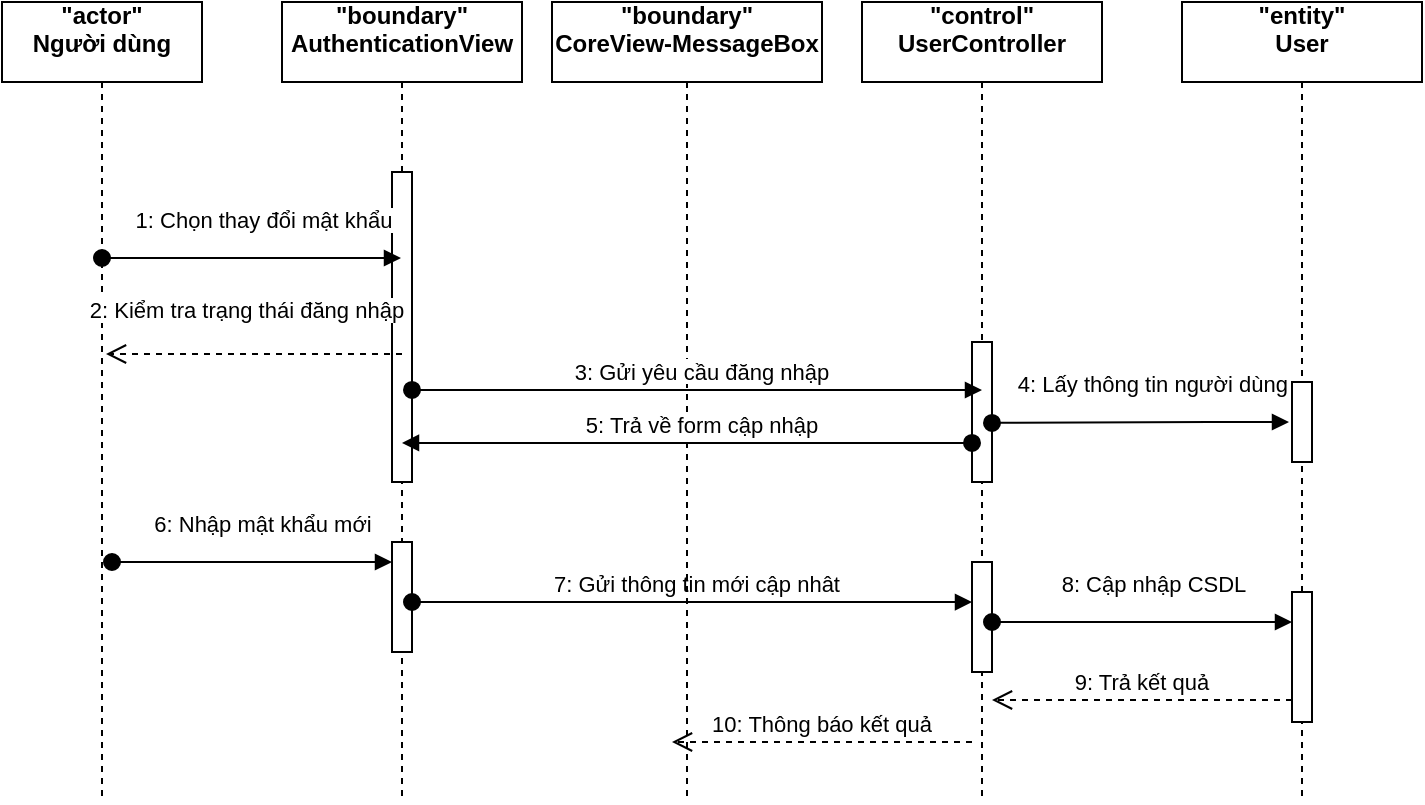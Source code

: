 <mxfile version="15.5.8" type="github">
  <diagram id="kgpKYQtTHZ0yAKxKKP6v" name="Page-1">
    <mxGraphModel dx="812" dy="481" grid="1" gridSize="10" guides="1" tooltips="1" connect="1" arrows="1" fold="1" page="1" pageScale="1" pageWidth="850" pageHeight="1100" math="0" shadow="0">
      <root>
        <mxCell id="0" />
        <mxCell id="1" parent="0" />
        <mxCell id="3nuBFxr9cyL0pnOWT2aG-1" value="&quot;actor&quot;&#xa;Người dùng&#xa;" style="shape=umlLifeline;perimeter=lifelinePerimeter;container=1;collapsible=0;recursiveResize=0;rounded=0;shadow=0;strokeWidth=1;fontStyle=1" parent="1" vertex="1">
          <mxGeometry x="90" y="80" width="100" height="400" as="geometry" />
        </mxCell>
        <mxCell id="3nuBFxr9cyL0pnOWT2aG-5" value="&quot;boundary&quot;&#xa;AuthenticationView&#xa;" style="shape=umlLifeline;perimeter=lifelinePerimeter;container=1;collapsible=0;recursiveResize=0;rounded=0;shadow=0;strokeWidth=1;fontStyle=1" parent="1" vertex="1">
          <mxGeometry x="230" y="80" width="120" height="400" as="geometry" />
        </mxCell>
        <mxCell id="3nuBFxr9cyL0pnOWT2aG-6" value="" style="points=[];perimeter=orthogonalPerimeter;rounded=0;shadow=0;strokeWidth=1;" parent="3nuBFxr9cyL0pnOWT2aG-5" vertex="1">
          <mxGeometry x="55" y="85" width="10" height="155" as="geometry" />
        </mxCell>
        <mxCell id="cvH03DsBMHZBTObERGHX-3" value="6: Nhập mật khẩu mới" style="verticalAlign=bottom;startArrow=oval;endArrow=block;startSize=8;shadow=0;strokeWidth=1;" edge="1" parent="3nuBFxr9cyL0pnOWT2aG-5">
          <mxGeometry x="0.081" y="10" relative="1" as="geometry">
            <mxPoint x="-85" y="280" as="sourcePoint" />
            <mxPoint x="55" y="280" as="targetPoint" />
            <Array as="points">
              <mxPoint x="20.5" y="280" />
            </Array>
            <mxPoint as="offset" />
          </mxGeometry>
        </mxCell>
        <mxCell id="cvH03DsBMHZBTObERGHX-4" value="" style="points=[];perimeter=orthogonalPerimeter;rounded=0;shadow=0;strokeWidth=1;" vertex="1" parent="3nuBFxr9cyL0pnOWT2aG-5">
          <mxGeometry x="55" y="270" width="10" height="55" as="geometry" />
        </mxCell>
        <mxCell id="cvH03DsBMHZBTObERGHX-5" value="7: Gửi thông tin mới cập nhât" style="verticalAlign=bottom;startArrow=oval;endArrow=block;startSize=8;shadow=0;strokeWidth=1;exitX=1;exitY=0.703;exitDx=0;exitDy=0;exitPerimeter=0;entryX=0;entryY=0.364;entryDx=0;entryDy=0;entryPerimeter=0;" edge="1" parent="3nuBFxr9cyL0pnOWT2aG-5" target="KFKGkG7VKPks62WZXjRc-24">
          <mxGeometry x="0.018" relative="1" as="geometry">
            <mxPoint x="65" y="299.995" as="sourcePoint" />
            <mxPoint x="340" y="300" as="targetPoint" />
            <mxPoint as="offset" />
          </mxGeometry>
        </mxCell>
        <mxCell id="KFKGkG7VKPks62WZXjRc-1" value="&quot;boundary&quot;&#xa;CoreView-MessageBox&#xa;" style="shape=umlLifeline;perimeter=lifelinePerimeter;container=1;collapsible=0;recursiveResize=0;rounded=0;shadow=0;strokeWidth=1;fontStyle=1" parent="1" vertex="1">
          <mxGeometry x="365" y="80" width="135" height="400" as="geometry" />
        </mxCell>
        <mxCell id="KFKGkG7VKPks62WZXjRc-3" value="&quot;control&quot;&#xa;UserController&#xa;" style="shape=umlLifeline;perimeter=lifelinePerimeter;container=1;collapsible=0;recursiveResize=0;rounded=0;shadow=0;strokeWidth=1;fontStyle=1" parent="1" vertex="1">
          <mxGeometry x="520" y="80" width="120" height="400" as="geometry" />
        </mxCell>
        <mxCell id="KFKGkG7VKPks62WZXjRc-4" value="" style="points=[];perimeter=orthogonalPerimeter;rounded=0;shadow=0;strokeWidth=1;" parent="KFKGkG7VKPks62WZXjRc-3" vertex="1">
          <mxGeometry x="55" y="170" width="10" height="70" as="geometry" />
        </mxCell>
        <mxCell id="KFKGkG7VKPks62WZXjRc-24" value="" style="points=[];perimeter=orthogonalPerimeter;rounded=0;shadow=0;strokeWidth=1;" parent="KFKGkG7VKPks62WZXjRc-3" vertex="1">
          <mxGeometry x="55" y="280" width="10" height="55" as="geometry" />
        </mxCell>
        <mxCell id="cvH03DsBMHZBTObERGHX-2" value="5: Trả về form cập nhập" style="verticalAlign=bottom;startArrow=oval;endArrow=block;startSize=8;shadow=0;strokeWidth=1;exitX=0.51;exitY=0.367;exitDx=0;exitDy=0;exitPerimeter=0;" edge="1" parent="KFKGkG7VKPks62WZXjRc-3" target="3nuBFxr9cyL0pnOWT2aG-5">
          <mxGeometry x="-0.054" relative="1" as="geometry">
            <mxPoint x="55" y="220.45" as="sourcePoint" />
            <mxPoint x="203.5" y="220" as="targetPoint" />
            <Array as="points" />
            <mxPoint as="offset" />
          </mxGeometry>
        </mxCell>
        <mxCell id="cvH03DsBMHZBTObERGHX-1" value="4: Lấy thông tin người dùng" style="verticalAlign=bottom;startArrow=oval;endArrow=block;startSize=8;shadow=0;strokeWidth=1;exitX=0.51;exitY=0.367;exitDx=0;exitDy=0;exitPerimeter=0;" edge="1" parent="KFKGkG7VKPks62WZXjRc-3">
          <mxGeometry x="0.081" y="10" relative="1" as="geometry">
            <mxPoint x="65" y="210.45" as="sourcePoint" />
            <mxPoint x="213.5" y="210" as="targetPoint" />
            <Array as="points">
              <mxPoint x="184" y="210" />
            </Array>
            <mxPoint as="offset" />
          </mxGeometry>
        </mxCell>
        <mxCell id="cvH03DsBMHZBTObERGHX-6" value="8: Cập nhập CSDL" style="verticalAlign=bottom;startArrow=oval;endArrow=block;startSize=8;shadow=0;strokeWidth=1;" edge="1" parent="KFKGkG7VKPks62WZXjRc-3">
          <mxGeometry x="0.081" y="10" relative="1" as="geometry">
            <mxPoint x="65" y="310" as="sourcePoint" />
            <mxPoint x="215" y="310" as="targetPoint" />
            <Array as="points">
              <mxPoint x="180.5" y="310" />
            </Array>
            <mxPoint as="offset" />
          </mxGeometry>
        </mxCell>
        <mxCell id="cvH03DsBMHZBTObERGHX-10" value="10: Thông báo kết quả" style="verticalAlign=bottom;endArrow=open;dashed=1;endSize=8;shadow=0;strokeWidth=1;" edge="1" parent="KFKGkG7VKPks62WZXjRc-3">
          <mxGeometry relative="1" as="geometry">
            <mxPoint x="-95" y="370" as="targetPoint" />
            <mxPoint x="55" y="370" as="sourcePoint" />
            <mxPoint as="offset" />
          </mxGeometry>
        </mxCell>
        <mxCell id="KFKGkG7VKPks62WZXjRc-5" value="&quot;entity&quot;&#xa;User&#xa;" style="shape=umlLifeline;perimeter=lifelinePerimeter;container=1;collapsible=0;recursiveResize=0;rounded=0;shadow=0;strokeWidth=1;fontStyle=1" parent="1" vertex="1">
          <mxGeometry x="680" y="80" width="120" height="400" as="geometry" />
        </mxCell>
        <mxCell id="KFKGkG7VKPks62WZXjRc-6" value="" style="points=[];perimeter=orthogonalPerimeter;rounded=0;shadow=0;strokeWidth=1;" parent="KFKGkG7VKPks62WZXjRc-5" vertex="1">
          <mxGeometry x="55" y="190" width="10" height="40" as="geometry" />
        </mxCell>
        <mxCell id="cvH03DsBMHZBTObERGHX-7" value="" style="points=[];perimeter=orthogonalPerimeter;rounded=0;shadow=0;strokeWidth=1;" vertex="1" parent="KFKGkG7VKPks62WZXjRc-5">
          <mxGeometry x="55" y="295" width="10" height="65" as="geometry" />
        </mxCell>
        <mxCell id="cvH03DsBMHZBTObERGHX-8" value="9: Trả kết quả" style="verticalAlign=bottom;endArrow=open;dashed=1;endSize=8;shadow=0;strokeWidth=1;" edge="1" parent="KFKGkG7VKPks62WZXjRc-5">
          <mxGeometry relative="1" as="geometry">
            <mxPoint x="-95" y="349" as="targetPoint" />
            <mxPoint x="55" y="349" as="sourcePoint" />
            <mxPoint as="offset" />
          </mxGeometry>
        </mxCell>
        <mxCell id="KFKGkG7VKPks62WZXjRc-7" value="1: Chọn thay đổi mật khẩu" style="verticalAlign=bottom;startArrow=oval;endArrow=block;startSize=8;shadow=0;strokeWidth=1;" parent="1" target="3nuBFxr9cyL0pnOWT2aG-5" edge="1">
          <mxGeometry x="0.081" y="10" relative="1" as="geometry">
            <mxPoint x="140" y="208" as="sourcePoint" />
            <mxPoint x="220" y="180" as="targetPoint" />
            <Array as="points">
              <mxPoint x="260" y="208" />
            </Array>
            <mxPoint as="offset" />
          </mxGeometry>
        </mxCell>
        <mxCell id="KFKGkG7VKPks62WZXjRc-9" value="3: Gửi yêu cầu đăng nhập" style="verticalAlign=bottom;startArrow=oval;endArrow=block;startSize=8;shadow=0;strokeWidth=1;exitX=1;exitY=0.703;exitDx=0;exitDy=0;exitPerimeter=0;" parent="1" edge="1" source="3nuBFxr9cyL0pnOWT2aG-6">
          <mxGeometry x="0.018" relative="1" as="geometry">
            <mxPoint x="297" y="200.1" as="sourcePoint" />
            <mxPoint x="580" y="274" as="targetPoint" />
            <mxPoint as="offset" />
          </mxGeometry>
        </mxCell>
        <mxCell id="KFKGkG7VKPks62WZXjRc-30" value="2: Kiểm tra trạng thái đăng nhập&#xa;" style="verticalAlign=bottom;endArrow=open;dashed=1;endSize=8;shadow=0;strokeWidth=1;entryX=0.52;entryY=0.44;entryDx=0;entryDy=0;entryPerimeter=0;" parent="1" edge="1" target="3nuBFxr9cyL0pnOWT2aG-1">
          <mxGeometry x="0.06" relative="1" as="geometry">
            <mxPoint x="160" y="270.0" as="targetPoint" />
            <mxPoint x="290" y="256" as="sourcePoint" />
            <mxPoint x="1" as="offset" />
            <Array as="points" />
          </mxGeometry>
        </mxCell>
      </root>
    </mxGraphModel>
  </diagram>
</mxfile>
